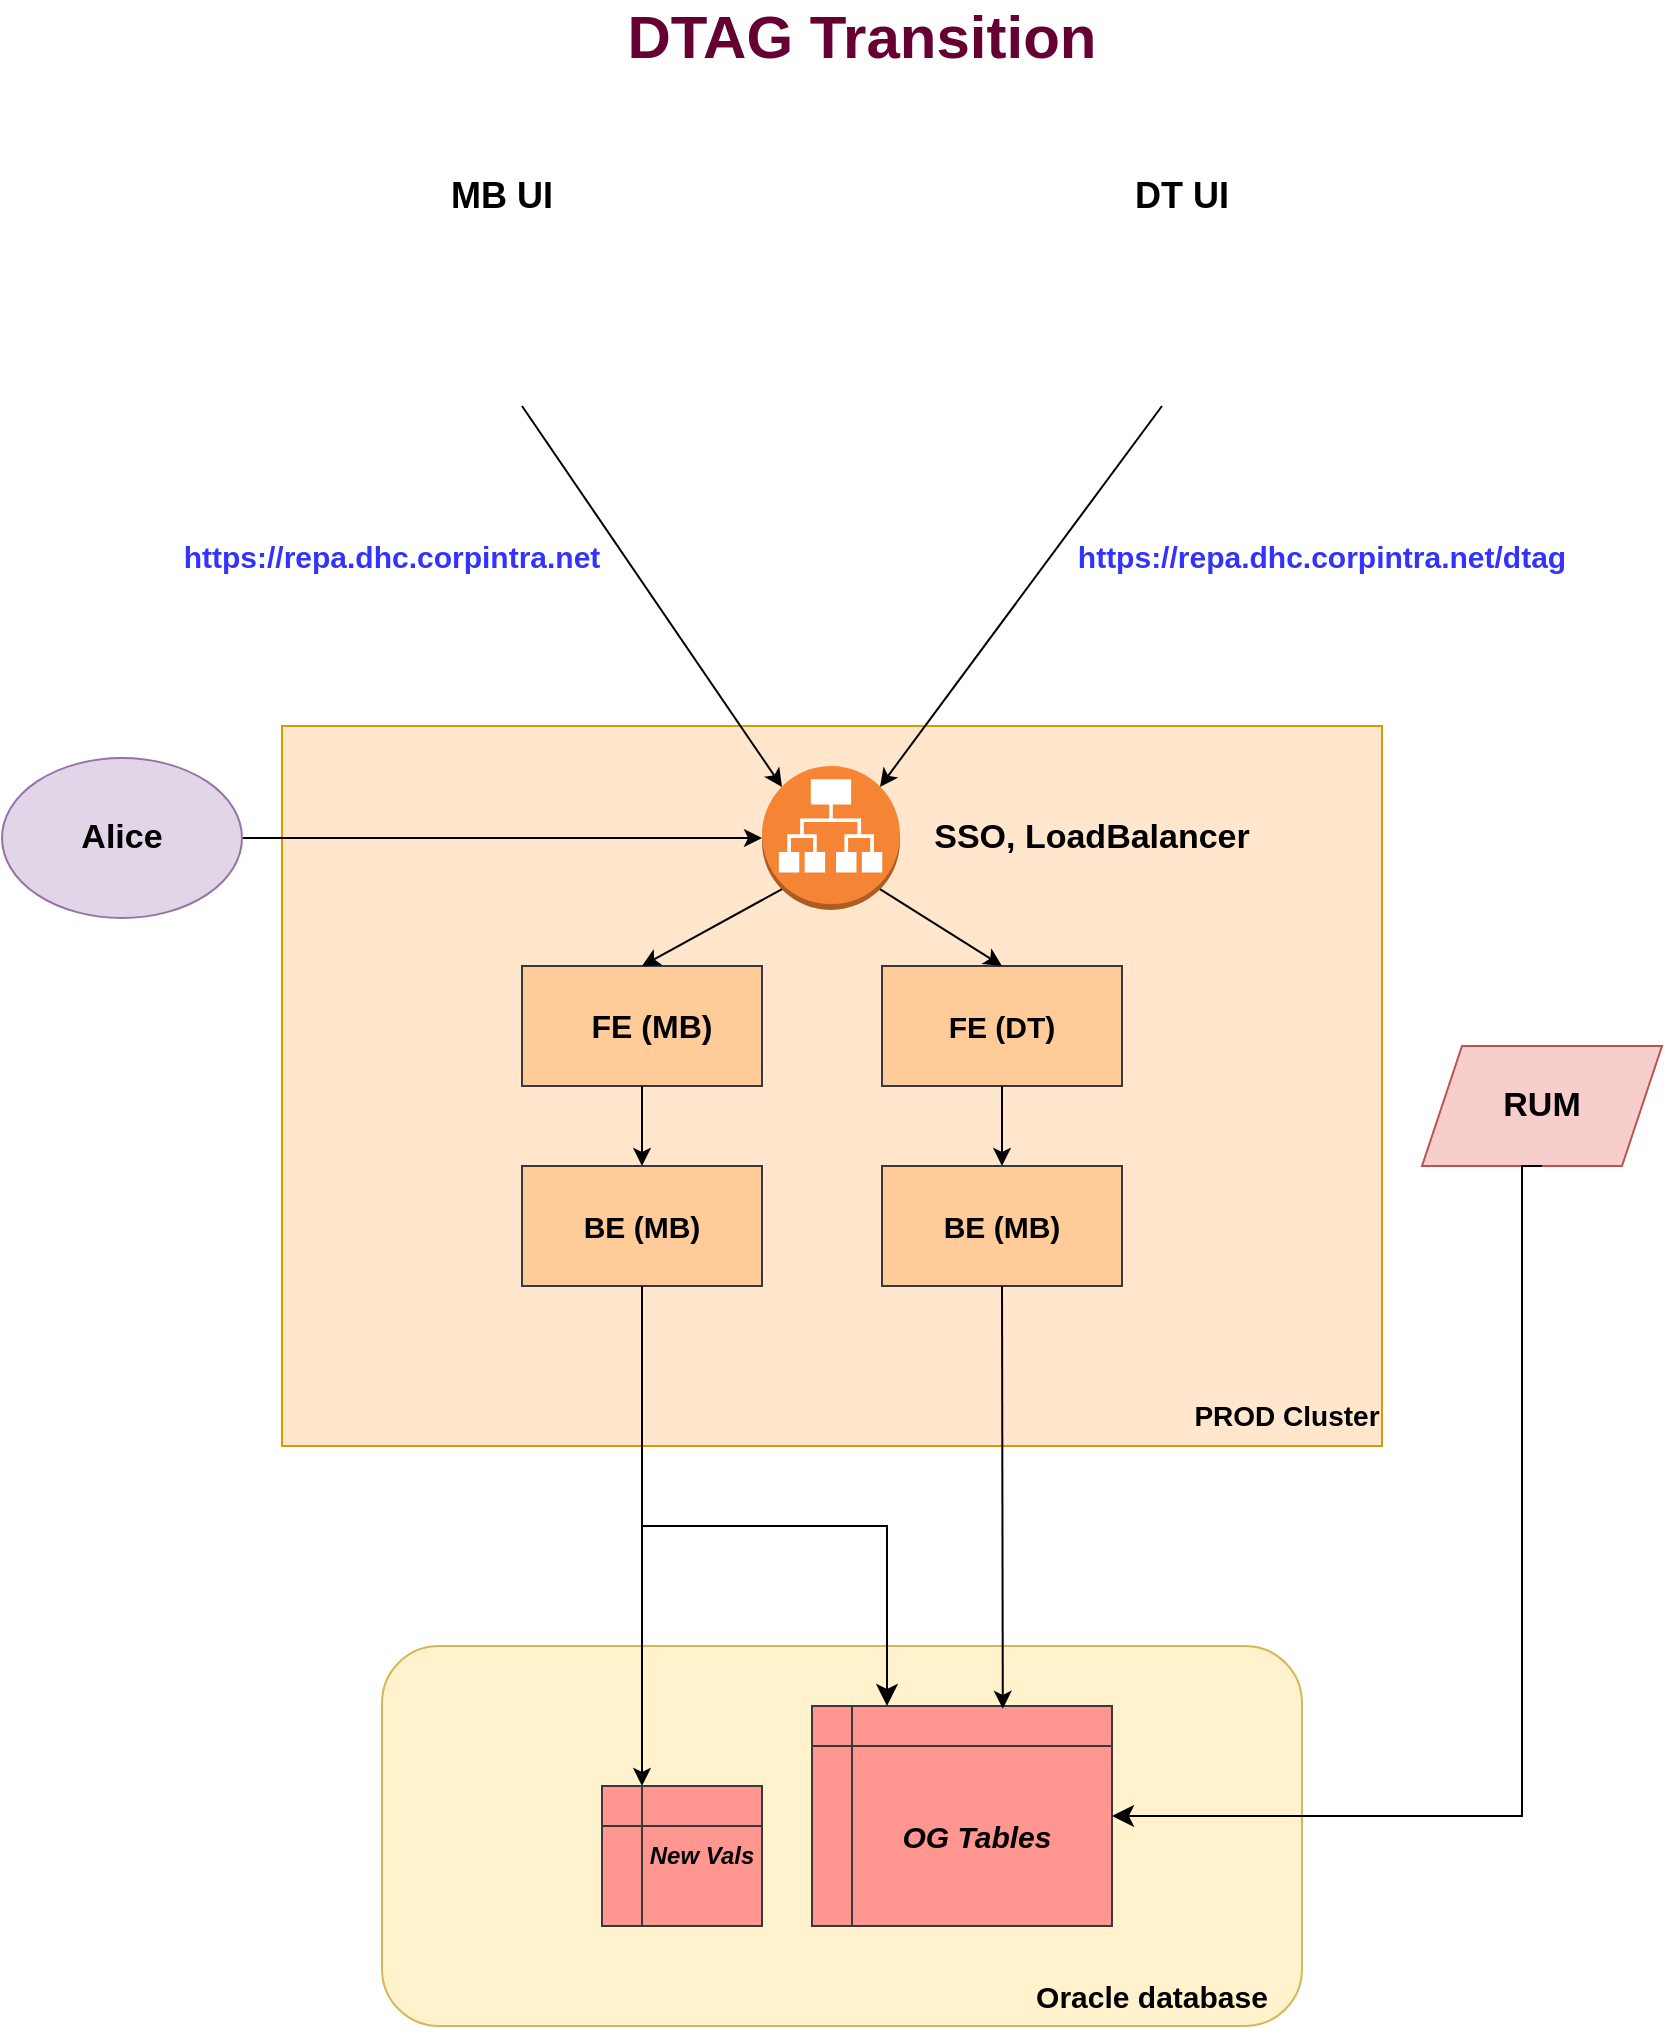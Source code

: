 <mxfile version="21.0.8" type="github">
  <diagram name="Page-1" id="evwyyu63XnPhhxUZ8PFy">
    <mxGraphModel dx="1313" dy="726" grid="1" gridSize="10" guides="1" tooltips="1" connect="1" arrows="1" fold="1" page="1" pageScale="1" pageWidth="850" pageHeight="1100" math="0" shadow="0">
      <root>
        <mxCell id="0" />
        <mxCell id="1" parent="0" />
        <mxCell id="JP_Y2YidS544UzaVhqE--6" value="" style="rounded=1;whiteSpace=wrap;html=1;fillColor=#fff2cc;strokeColor=#d6b656;" parent="1" vertex="1">
          <mxGeometry x="210" y="860" width="460" height="190" as="geometry" />
        </mxCell>
        <mxCell id="JP_Y2YidS544UzaVhqE--7" value="" style="rounded=0;whiteSpace=wrap;html=1;fillColor=#ffe6cc;strokeColor=#d79b00;" parent="1" vertex="1">
          <mxGeometry x="160" y="400" width="550" height="360" as="geometry" />
        </mxCell>
        <mxCell id="JP_Y2YidS544UzaVhqE--8" value="" style="rounded=0;whiteSpace=wrap;html=1;fillColor=#ffcc99;strokeColor=#36393d;" parent="1" vertex="1">
          <mxGeometry x="280" y="620" width="120" height="60" as="geometry" />
        </mxCell>
        <mxCell id="JP_Y2YidS544UzaVhqE--9" value="" style="rounded=0;whiteSpace=wrap;html=1;fillColor=#ffcc99;strokeColor=#36393d;" parent="1" vertex="1">
          <mxGeometry x="460" y="620" width="120" height="60" as="geometry" />
        </mxCell>
        <mxCell id="JP_Y2YidS544UzaVhqE--10" value="" style="rounded=0;whiteSpace=wrap;html=1;fillColor=#ffcc99;strokeColor=#36393d;" parent="1" vertex="1">
          <mxGeometry x="280" y="520" width="120" height="60" as="geometry" />
        </mxCell>
        <mxCell id="JP_Y2YidS544UzaVhqE--11" value="" style="rounded=0;whiteSpace=wrap;html=1;fillColor=#ffcc99;strokeColor=#36393d;" parent="1" vertex="1">
          <mxGeometry x="460" y="520" width="120" height="60" as="geometry" />
        </mxCell>
        <mxCell id="JP_Y2YidS544UzaVhqE--12" value="" style="shape=internalStorage;whiteSpace=wrap;html=1;backgroundOutline=1;fillColor=#FF968F;strokeColor=#36393d;" parent="1" vertex="1">
          <mxGeometry x="425" y="890" width="150" height="110" as="geometry" />
        </mxCell>
        <mxCell id="JP_Y2YidS544UzaVhqE--13" value="" style="shape=internalStorage;whiteSpace=wrap;html=1;backgroundOutline=1;fillColor=#FF968F;strokeColor=#36393d;" parent="1" vertex="1">
          <mxGeometry x="320" y="930" width="80" height="70" as="geometry" />
        </mxCell>
        <mxCell id="JP_Y2YidS544UzaVhqE--16" value="&lt;b&gt;&lt;font style=&quot;font-size: 15px;&quot;&gt;Oracle database&lt;/font&gt;&lt;/b&gt;" style="text;html=1;strokeColor=none;fillColor=none;align=center;verticalAlign=middle;whiteSpace=wrap;rounded=0;" parent="1" vertex="1">
          <mxGeometry x="490" y="1020" width="210" height="30" as="geometry" />
        </mxCell>
        <mxCell id="JP_Y2YidS544UzaVhqE--39" style="edgeStyle=orthogonalEdgeStyle;rounded=0;orthogonalLoop=1;jettySize=auto;html=1;entryX=0;entryY=0.5;entryDx=0;entryDy=0;entryPerimeter=0;" parent="1" source="JP_Y2YidS544UzaVhqE--18" target="JP_Y2YidS544UzaVhqE--24" edge="1">
          <mxGeometry relative="1" as="geometry" />
        </mxCell>
        <mxCell id="JP_Y2YidS544UzaVhqE--18" value="&lt;b&gt;&lt;font style=&quot;font-size: 17px;&quot;&gt;Alice&lt;/font&gt;&lt;/b&gt;" style="ellipse;whiteSpace=wrap;html=1;fillColor=#e1d5e7;strokeColor=#9673a6;" parent="1" vertex="1">
          <mxGeometry x="20" y="416" width="120" height="80" as="geometry" />
        </mxCell>
        <mxCell id="JP_Y2YidS544UzaVhqE--19" value="&lt;b&gt;&lt;font style=&quot;font-size: 17px;&quot;&gt;RUM&lt;/font&gt;&lt;/b&gt;" style="shape=parallelogram;perimeter=parallelogramPerimeter;whiteSpace=wrap;html=1;fixedSize=1;fillColor=#f8cecc;strokeColor=#b85450;" parent="1" vertex="1">
          <mxGeometry x="730" y="560" width="120" height="60" as="geometry" />
        </mxCell>
        <mxCell id="JP_Y2YidS544UzaVhqE--20" value="" style="endArrow=classic;html=1;rounded=0;entryX=0.145;entryY=0.145;entryDx=0;entryDy=0;entryPerimeter=0;" parent="1" target="JP_Y2YidS544UzaVhqE--24" edge="1">
          <mxGeometry width="50" height="50" relative="1" as="geometry">
            <mxPoint x="280" y="240" as="sourcePoint" />
            <mxPoint x="280" y="380" as="targetPoint" />
          </mxGeometry>
        </mxCell>
        <mxCell id="JP_Y2YidS544UzaVhqE--21" value="" style="shape=image;html=1;verticalAlign=top;verticalLabelPosition=bottom;labelBackgroundColor=#ffffff;imageAspect=0;aspect=fixed;image=https://cdn0.iconfinder.com/data/icons/devices-42/512/Normal_LCD-128.png" parent="1" vertex="1">
          <mxGeometry x="212" y="140" width="128" height="128" as="geometry" />
        </mxCell>
        <mxCell id="JP_Y2YidS544UzaVhqE--22" value="" style="shape=image;html=1;verticalAlign=top;verticalLabelPosition=bottom;labelBackgroundColor=#ffffff;imageAspect=0;aspect=fixed;image=https://cdn0.iconfinder.com/data/icons/devices-42/512/Normal_LCD-128.png" parent="1" vertex="1">
          <mxGeometry x="540" y="140" width="128" height="128" as="geometry" />
        </mxCell>
        <mxCell id="JP_Y2YidS544UzaVhqE--23" value="" style="endArrow=classic;html=1;rounded=0;entryX=0.855;entryY=0.145;entryDx=0;entryDy=0;entryPerimeter=0;" parent="1" target="JP_Y2YidS544UzaVhqE--24" edge="1">
          <mxGeometry width="50" height="50" relative="1" as="geometry">
            <mxPoint x="600" y="240" as="sourcePoint" />
            <mxPoint x="560" y="390" as="targetPoint" />
          </mxGeometry>
        </mxCell>
        <mxCell id="JP_Y2YidS544UzaVhqE--24" value="" style="outlineConnect=0;dashed=0;verticalLabelPosition=bottom;verticalAlign=top;align=center;html=1;shape=mxgraph.aws3.application_load_balancer;fillColor=#F58534;gradientColor=none;" parent="1" vertex="1">
          <mxGeometry x="400" y="420" width="69" height="72" as="geometry" />
        </mxCell>
        <mxCell id="JP_Y2YidS544UzaVhqE--25" value="&lt;b&gt;&lt;font style=&quot;font-size: 18px;&quot;&gt;MB UI&lt;/font&gt;&lt;/b&gt;" style="text;html=1;strokeColor=none;fillColor=none;align=center;verticalAlign=middle;whiteSpace=wrap;rounded=0;" parent="1" vertex="1">
          <mxGeometry x="240" y="120" width="60" height="30" as="geometry" />
        </mxCell>
        <mxCell id="JP_Y2YidS544UzaVhqE--26" value="&lt;b&gt;&lt;font style=&quot;font-size: 18px;&quot;&gt;DT UI&lt;/font&gt;&lt;/b&gt;" style="text;html=1;strokeColor=none;fillColor=none;align=center;verticalAlign=middle;whiteSpace=wrap;rounded=0;" parent="1" vertex="1">
          <mxGeometry x="580" y="120" width="60" height="30" as="geometry" />
        </mxCell>
        <mxCell id="JP_Y2YidS544UzaVhqE--27" value="&lt;b&gt;&lt;font style=&quot;font-size: 16px;&quot;&gt;FE (MB)&lt;/font&gt;&lt;/b&gt;" style="text;html=1;strokeColor=none;fillColor=none;align=center;verticalAlign=middle;whiteSpace=wrap;rounded=0;" parent="1" vertex="1">
          <mxGeometry x="310" y="535" width="70" height="30" as="geometry" />
        </mxCell>
        <mxCell id="JP_Y2YidS544UzaVhqE--28" value="&lt;b&gt;&lt;font style=&quot;font-size: 15px;&quot;&gt;FE (DT)&lt;/font&gt;&lt;/b&gt;" style="text;html=1;strokeColor=none;fillColor=none;align=center;verticalAlign=middle;whiteSpace=wrap;rounded=0;" parent="1" vertex="1">
          <mxGeometry x="490" y="535" width="60" height="30" as="geometry" />
        </mxCell>
        <mxCell id="JP_Y2YidS544UzaVhqE--29" value="&lt;b&gt;&lt;font style=&quot;font-size: 15px;&quot;&gt;BE (MB)&lt;/font&gt;&lt;/b&gt;" style="text;html=1;strokeColor=none;fillColor=none;align=center;verticalAlign=middle;whiteSpace=wrap;rounded=0;" parent="1" vertex="1">
          <mxGeometry x="305" y="635" width="70" height="30" as="geometry" />
        </mxCell>
        <mxCell id="JP_Y2YidS544UzaVhqE--30" value="&lt;b&gt;&lt;font style=&quot;font-size: 15px;&quot;&gt;BE (MB)&lt;/font&gt;&lt;/b&gt;" style="text;html=1;strokeColor=none;fillColor=none;align=center;verticalAlign=middle;whiteSpace=wrap;rounded=0;" parent="1" vertex="1">
          <mxGeometry x="485" y="635" width="70" height="30" as="geometry" />
        </mxCell>
        <mxCell id="JP_Y2YidS544UzaVhqE--31" value="" style="endArrow=classic;html=1;rounded=0;exitX=0.145;exitY=0.855;exitDx=0;exitDy=0;exitPerimeter=0;entryX=0.5;entryY=0;entryDx=0;entryDy=0;" parent="1" source="JP_Y2YidS544UzaVhqE--24" target="JP_Y2YidS544UzaVhqE--10" edge="1">
          <mxGeometry width="50" height="50" relative="1" as="geometry">
            <mxPoint x="400" y="540" as="sourcePoint" />
            <mxPoint x="450" y="490" as="targetPoint" />
          </mxGeometry>
        </mxCell>
        <mxCell id="JP_Y2YidS544UzaVhqE--32" value="" style="endArrow=classic;html=1;rounded=0;entryX=0.5;entryY=0;entryDx=0;entryDy=0;exitX=0.855;exitY=0.855;exitDx=0;exitDy=0;exitPerimeter=0;" parent="1" source="JP_Y2YidS544UzaVhqE--24" target="JP_Y2YidS544UzaVhqE--11" edge="1">
          <mxGeometry width="50" height="50" relative="1" as="geometry">
            <mxPoint x="400" y="540" as="sourcePoint" />
            <mxPoint x="450" y="490" as="targetPoint" />
          </mxGeometry>
        </mxCell>
        <mxCell id="JP_Y2YidS544UzaVhqE--33" value="" style="endArrow=classic;html=1;rounded=0;exitX=0.5;exitY=1;exitDx=0;exitDy=0;entryX=0.5;entryY=0;entryDx=0;entryDy=0;" parent="1" source="JP_Y2YidS544UzaVhqE--10" target="JP_Y2YidS544UzaVhqE--8" edge="1">
          <mxGeometry width="50" height="50" relative="1" as="geometry">
            <mxPoint x="400" y="540" as="sourcePoint" />
            <mxPoint x="450" y="490" as="targetPoint" />
          </mxGeometry>
        </mxCell>
        <mxCell id="JP_Y2YidS544UzaVhqE--34" value="" style="endArrow=classic;html=1;rounded=0;exitX=0.5;exitY=1;exitDx=0;exitDy=0;entryX=0.5;entryY=0;entryDx=0;entryDy=0;" parent="1" source="JP_Y2YidS544UzaVhqE--11" target="JP_Y2YidS544UzaVhqE--9" edge="1">
          <mxGeometry width="50" height="50" relative="1" as="geometry">
            <mxPoint x="400" y="540" as="sourcePoint" />
            <mxPoint x="450" y="490" as="targetPoint" />
          </mxGeometry>
        </mxCell>
        <mxCell id="JP_Y2YidS544UzaVhqE--35" value="" style="endArrow=classic;html=1;rounded=0;exitX=0.5;exitY=1;exitDx=0;exitDy=0;entryX=0.25;entryY=0;entryDx=0;entryDy=0;" parent="1" source="JP_Y2YidS544UzaVhqE--8" target="JP_Y2YidS544UzaVhqE--13" edge="1">
          <mxGeometry width="50" height="50" relative="1" as="geometry">
            <mxPoint x="400" y="740" as="sourcePoint" />
            <mxPoint x="450" y="690" as="targetPoint" />
            <Array as="points">
              <mxPoint x="340" y="800" />
            </Array>
          </mxGeometry>
        </mxCell>
        <mxCell id="JP_Y2YidS544UzaVhqE--36" value="" style="endArrow=classic;html=1;rounded=0;exitX=0.5;exitY=1;exitDx=0;exitDy=0;entryX=0.636;entryY=0.013;entryDx=0;entryDy=0;entryPerimeter=0;" parent="1" source="JP_Y2YidS544UzaVhqE--9" target="JP_Y2YidS544UzaVhqE--12" edge="1">
          <mxGeometry width="50" height="50" relative="1" as="geometry">
            <mxPoint x="400" y="740" as="sourcePoint" />
            <mxPoint x="520" y="860" as="targetPoint" />
          </mxGeometry>
        </mxCell>
        <mxCell id="JP_Y2YidS544UzaVhqE--37" value="&lt;b&gt;&lt;font style=&quot;font-size: 14px;&quot;&gt;PROD Cluster&lt;/font&gt;&lt;/b&gt;" style="text;html=1;strokeColor=none;fillColor=none;align=center;verticalAlign=middle;whiteSpace=wrap;rounded=0;" parent="1" vertex="1">
          <mxGeometry x="615" y="730" width="95" height="30" as="geometry" />
        </mxCell>
        <mxCell id="JP_Y2YidS544UzaVhqE--40" value="&lt;b&gt;&lt;font style=&quot;font-size: 17px;&quot;&gt;SSO, LoadBalancer&lt;/font&gt;&lt;/b&gt;" style="text;html=1;strokeColor=none;fillColor=none;align=center;verticalAlign=middle;whiteSpace=wrap;rounded=0;" parent="1" vertex="1">
          <mxGeometry x="480" y="441" width="170" height="30" as="geometry" />
        </mxCell>
        <mxCell id="JP_Y2YidS544UzaVhqE--45" value="" style="edgeStyle=segmentEdgeStyle;endArrow=classic;html=1;curved=0;rounded=0;endSize=8;startSize=8;entryX=0.25;entryY=0;entryDx=0;entryDy=0;" parent="1" target="JP_Y2YidS544UzaVhqE--12" edge="1">
          <mxGeometry width="50" height="50" relative="1" as="geometry">
            <mxPoint x="340" y="800" as="sourcePoint" />
            <mxPoint x="450" y="780" as="targetPoint" />
          </mxGeometry>
        </mxCell>
        <mxCell id="JP_Y2YidS544UzaVhqE--46" value="&lt;i&gt;&lt;b&gt;New Vals&lt;/b&gt;&lt;/i&gt;" style="text;html=1;strokeColor=none;fillColor=none;align=center;verticalAlign=middle;whiteSpace=wrap;rounded=0;" parent="1" vertex="1">
          <mxGeometry x="340" y="950" width="60" height="30" as="geometry" />
        </mxCell>
        <mxCell id="JP_Y2YidS544UzaVhqE--47" value="&lt;i&gt;&lt;b&gt;&lt;font style=&quot;font-size: 15px;&quot;&gt;OG Tables&lt;/font&gt;&lt;/b&gt;&lt;/i&gt;" style="text;html=1;strokeColor=none;fillColor=none;align=center;verticalAlign=middle;whiteSpace=wrap;rounded=0;" parent="1" vertex="1">
          <mxGeometry x="465" y="940" width="85" height="30" as="geometry" />
        </mxCell>
        <mxCell id="JP_Y2YidS544UzaVhqE--48" value="&lt;font size=&quot;1&quot; color=&quot;#3333ff&quot; style=&quot;&quot;&gt;&lt;b style=&quot;font-size: 15px;&quot;&gt;https://repa.dhc.corpintra.net&lt;/b&gt;&lt;/font&gt;" style="text;html=1;strokeColor=none;fillColor=none;align=center;verticalAlign=middle;whiteSpace=wrap;rounded=0;" parent="1" vertex="1">
          <mxGeometry x="110" y="300" width="210" height="30" as="geometry" />
        </mxCell>
        <mxCell id="JP_Y2YidS544UzaVhqE--49" value="&lt;b&gt;&lt;font color=&quot;#3333ff&quot; style=&quot;font-size: 15px;&quot;&gt;https://repa.dhc.corpintra.net/dtag&lt;/font&gt;&lt;/b&gt;" style="text;html=1;strokeColor=none;fillColor=none;align=center;verticalAlign=middle;whiteSpace=wrap;rounded=0;" parent="1" vertex="1">
          <mxGeometry x="575" y="300" width="210" height="30" as="geometry" />
        </mxCell>
        <mxCell id="JP_Y2YidS544UzaVhqE--50" value="" style="edgeStyle=segmentEdgeStyle;endArrow=classic;html=1;curved=0;rounded=0;endSize=8;startSize=8;exitX=0.5;exitY=1;exitDx=0;exitDy=0;entryX=1;entryY=0.5;entryDx=0;entryDy=0;" parent="1" source="JP_Y2YidS544UzaVhqE--19" target="JP_Y2YidS544UzaVhqE--12" edge="1">
          <mxGeometry width="50" height="50" relative="1" as="geometry">
            <mxPoint x="400" y="730" as="sourcePoint" />
            <mxPoint x="450" y="680" as="targetPoint" />
            <Array as="points">
              <mxPoint x="780" y="620" />
              <mxPoint x="780" y="945" />
            </Array>
          </mxGeometry>
        </mxCell>
        <mxCell id="E2k6jSjs_fM94VRNYfXH-1" value="&lt;font size=&quot;1&quot; color=&quot;#660033&quot; style=&quot;&quot;&gt;&lt;b style=&quot;font-size: 30px;&quot;&gt;DTAG Transition&lt;/b&gt;&lt;/font&gt;" style="text;html=1;strokeColor=none;fillColor=none;align=center;verticalAlign=middle;whiteSpace=wrap;rounded=0;" vertex="1" parent="1">
          <mxGeometry x="180" y="40" width="540" height="30" as="geometry" />
        </mxCell>
      </root>
    </mxGraphModel>
  </diagram>
</mxfile>
